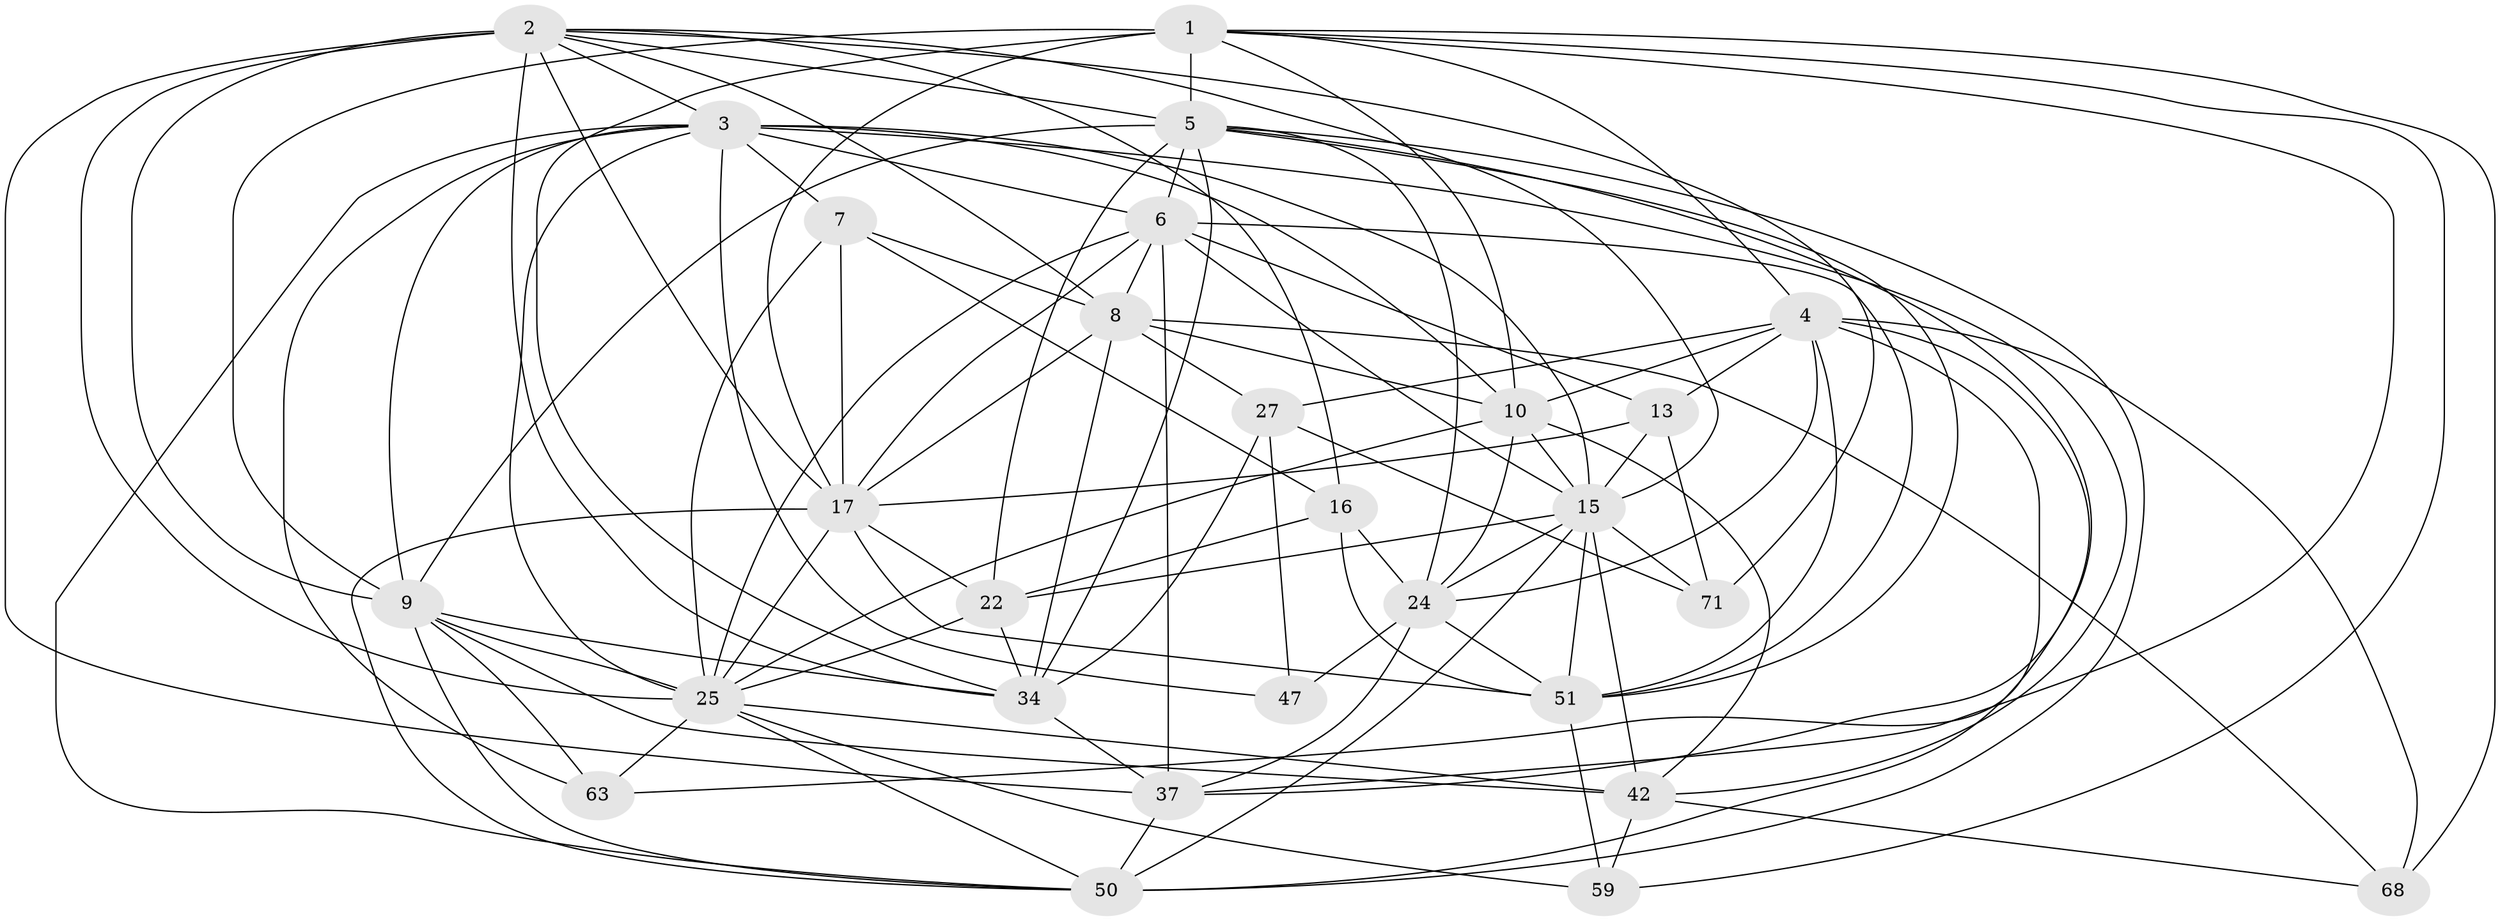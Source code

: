 // original degree distribution, {4: 1.0}
// Generated by graph-tools (version 1.1) at 2025/20/03/04/25 18:20:35]
// undirected, 28 vertices, 104 edges
graph export_dot {
graph [start="1"]
  node [color=gray90,style=filled];
  1 [super="+20+14+82"];
  2 [super="+29+45"];
  3 [super="+26+11"];
  4 [super="+35+12+18"];
  5 [super="+78+36+28+70"];
  6 [super="+44+60"];
  7 [super="+19"];
  8 [super="+49+58"];
  9 [super="+40"];
  10 [super="+93+57"];
  13 [super="+23"];
  15 [super="+56+83+55"];
  16 [super="+72"];
  17 [super="+21+88+87+77"];
  22 [super="+85"];
  24 [super="+52+53"];
  25 [super="+32+31"];
  27 [super="+38+81"];
  34 [super="+39"];
  37 [super="+75+48"];
  42 [super="+74+69"];
  47;
  50 [super="+73+86"];
  51 [super="+76"];
  59;
  63;
  68;
  71;
  1 -- 10;
  1 -- 59;
  1 -- 5 [weight=3];
  1 -- 9 [weight=2];
  1 -- 37;
  1 -- 4;
  1 -- 68;
  1 -- 17;
  1 -- 34;
  2 -- 17;
  2 -- 5 [weight=2];
  2 -- 37 [weight=2];
  2 -- 71;
  2 -- 25 [weight=2];
  2 -- 3;
  2 -- 8;
  2 -- 9;
  2 -- 15;
  2 -- 16;
  2 -- 34;
  3 -- 15 [weight=2];
  3 -- 10;
  3 -- 47;
  3 -- 50;
  3 -- 6;
  3 -- 42;
  3 -- 9;
  3 -- 25;
  3 -- 63;
  3 -- 7;
  4 -- 24 [weight=2];
  4 -- 10;
  4 -- 63;
  4 -- 51;
  4 -- 27 [weight=3];
  4 -- 68;
  4 -- 13;
  4 -- 50;
  5 -- 51;
  5 -- 50;
  5 -- 24;
  5 -- 34;
  5 -- 9;
  5 -- 37;
  5 -- 6 [weight=2];
  5 -- 22;
  6 -- 37;
  6 -- 51;
  6 -- 17 [weight=2];
  6 -- 25;
  6 -- 8;
  6 -- 13;
  6 -- 15 [weight=2];
  7 -- 8;
  7 -- 25;
  7 -- 17 [weight=2];
  7 -- 16;
  8 -- 68;
  8 -- 17;
  8 -- 10;
  8 -- 27;
  8 -- 34;
  9 -- 63;
  9 -- 34;
  9 -- 50;
  9 -- 42 [weight=2];
  9 -- 25 [weight=2];
  10 -- 24;
  10 -- 15;
  10 -- 42;
  10 -- 25;
  13 -- 15 [weight=2];
  13 -- 17;
  13 -- 71;
  15 -- 51;
  15 -- 22;
  15 -- 50;
  15 -- 71;
  15 -- 24;
  15 -- 42;
  16 -- 24 [weight=2];
  16 -- 22;
  16 -- 51;
  17 -- 22;
  17 -- 51;
  17 -- 25;
  17 -- 50;
  22 -- 25;
  22 -- 34;
  24 -- 37;
  24 -- 47;
  24 -- 51;
  25 -- 42;
  25 -- 59;
  25 -- 63;
  25 -- 50;
  27 -- 47 [weight=2];
  27 -- 71;
  27 -- 34;
  34 -- 37;
  37 -- 50;
  42 -- 68;
  42 -- 59;
  51 -- 59;
}
